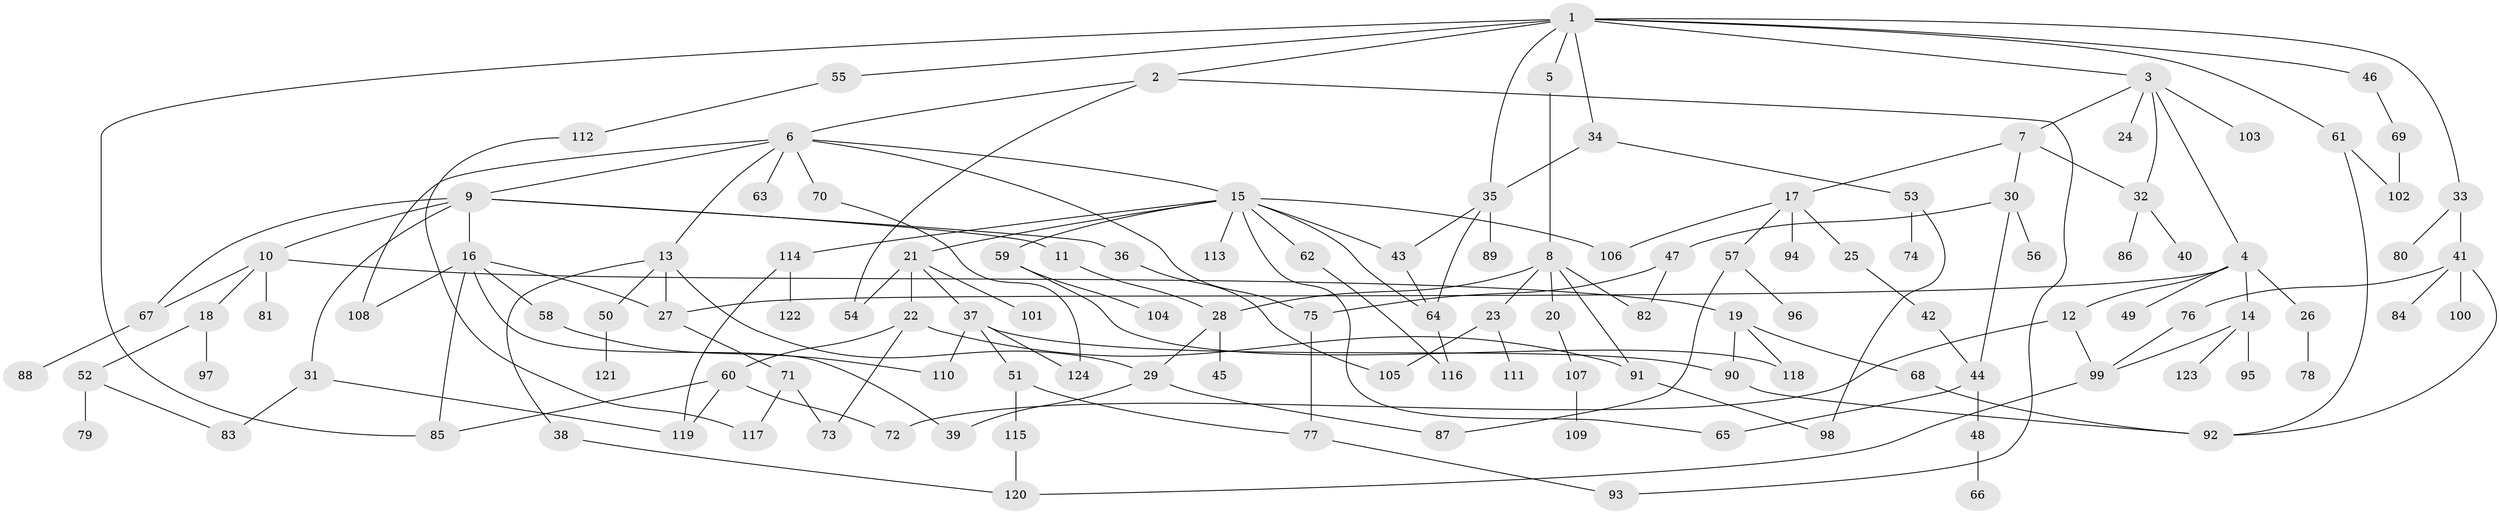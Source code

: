 // coarse degree distribution, {12: 0.012345679012345678, 7: 0.024691358024691357, 6: 0.06172839506172839, 2: 0.2716049382716049, 8: 0.012345679012345678, 4: 0.12345679012345678, 3: 0.1728395061728395, 5: 0.06172839506172839, 9: 0.012345679012345678, 1: 0.24691358024691357}
// Generated by graph-tools (version 1.1) at 2025/41/03/06/25 10:41:26]
// undirected, 124 vertices, 168 edges
graph export_dot {
graph [start="1"]
  node [color=gray90,style=filled];
  1;
  2;
  3;
  4;
  5;
  6;
  7;
  8;
  9;
  10;
  11;
  12;
  13;
  14;
  15;
  16;
  17;
  18;
  19;
  20;
  21;
  22;
  23;
  24;
  25;
  26;
  27;
  28;
  29;
  30;
  31;
  32;
  33;
  34;
  35;
  36;
  37;
  38;
  39;
  40;
  41;
  42;
  43;
  44;
  45;
  46;
  47;
  48;
  49;
  50;
  51;
  52;
  53;
  54;
  55;
  56;
  57;
  58;
  59;
  60;
  61;
  62;
  63;
  64;
  65;
  66;
  67;
  68;
  69;
  70;
  71;
  72;
  73;
  74;
  75;
  76;
  77;
  78;
  79;
  80;
  81;
  82;
  83;
  84;
  85;
  86;
  87;
  88;
  89;
  90;
  91;
  92;
  93;
  94;
  95;
  96;
  97;
  98;
  99;
  100;
  101;
  102;
  103;
  104;
  105;
  106;
  107;
  108;
  109;
  110;
  111;
  112;
  113;
  114;
  115;
  116;
  117;
  118;
  119;
  120;
  121;
  122;
  123;
  124;
  1 -- 2;
  1 -- 3;
  1 -- 5;
  1 -- 33;
  1 -- 34;
  1 -- 35;
  1 -- 46;
  1 -- 55;
  1 -- 61;
  1 -- 85;
  2 -- 6;
  2 -- 93;
  2 -- 54;
  3 -- 4;
  3 -- 7;
  3 -- 24;
  3 -- 103;
  3 -- 32;
  4 -- 12;
  4 -- 14;
  4 -- 26;
  4 -- 49;
  4 -- 27;
  5 -- 8;
  6 -- 9;
  6 -- 13;
  6 -- 15;
  6 -- 63;
  6 -- 70;
  6 -- 75;
  6 -- 108;
  7 -- 17;
  7 -- 30;
  7 -- 32;
  8 -- 20;
  8 -- 23;
  8 -- 91;
  8 -- 28;
  8 -- 82;
  9 -- 10;
  9 -- 11;
  9 -- 16;
  9 -- 31;
  9 -- 36;
  9 -- 67;
  10 -- 18;
  10 -- 19;
  10 -- 67;
  10 -- 81;
  11 -- 28;
  12 -- 72;
  12 -- 99;
  13 -- 27;
  13 -- 29;
  13 -- 38;
  13 -- 50;
  14 -- 95;
  14 -- 123;
  14 -- 99;
  15 -- 21;
  15 -- 43;
  15 -- 59;
  15 -- 62;
  15 -- 106;
  15 -- 113;
  15 -- 114;
  15 -- 65;
  15 -- 64;
  16 -- 39;
  16 -- 58;
  16 -- 85;
  16 -- 27;
  16 -- 108;
  17 -- 25;
  17 -- 57;
  17 -- 94;
  17 -- 106;
  18 -- 52;
  18 -- 97;
  19 -- 68;
  19 -- 90;
  19 -- 118;
  20 -- 107;
  21 -- 22;
  21 -- 37;
  21 -- 54;
  21 -- 101;
  22 -- 60;
  22 -- 73;
  22 -- 91;
  23 -- 105;
  23 -- 111;
  25 -- 42;
  26 -- 78;
  27 -- 71;
  28 -- 45;
  28 -- 29;
  29 -- 39;
  29 -- 87;
  30 -- 44;
  30 -- 47;
  30 -- 56;
  31 -- 119;
  31 -- 83;
  32 -- 40;
  32 -- 86;
  33 -- 41;
  33 -- 80;
  34 -- 53;
  34 -- 35;
  35 -- 89;
  35 -- 43;
  35 -- 64;
  36 -- 105;
  37 -- 51;
  37 -- 110;
  37 -- 90;
  37 -- 124;
  38 -- 120;
  41 -- 76;
  41 -- 84;
  41 -- 100;
  41 -- 92;
  42 -- 44;
  43 -- 64;
  44 -- 48;
  44 -- 65;
  46 -- 69;
  47 -- 82;
  47 -- 75;
  48 -- 66;
  50 -- 121;
  51 -- 77;
  51 -- 115;
  52 -- 79;
  52 -- 83;
  53 -- 74;
  53 -- 98;
  55 -- 112;
  57 -- 87;
  57 -- 96;
  58 -- 110;
  59 -- 104;
  59 -- 118;
  60 -- 119;
  60 -- 85;
  60 -- 72;
  61 -- 92;
  61 -- 102;
  62 -- 116;
  64 -- 116;
  67 -- 88;
  68 -- 92;
  69 -- 102;
  70 -- 124;
  71 -- 117;
  71 -- 73;
  75 -- 77;
  76 -- 99;
  77 -- 93;
  90 -- 92;
  91 -- 98;
  99 -- 120;
  107 -- 109;
  112 -- 117;
  114 -- 119;
  114 -- 122;
  115 -- 120;
}
